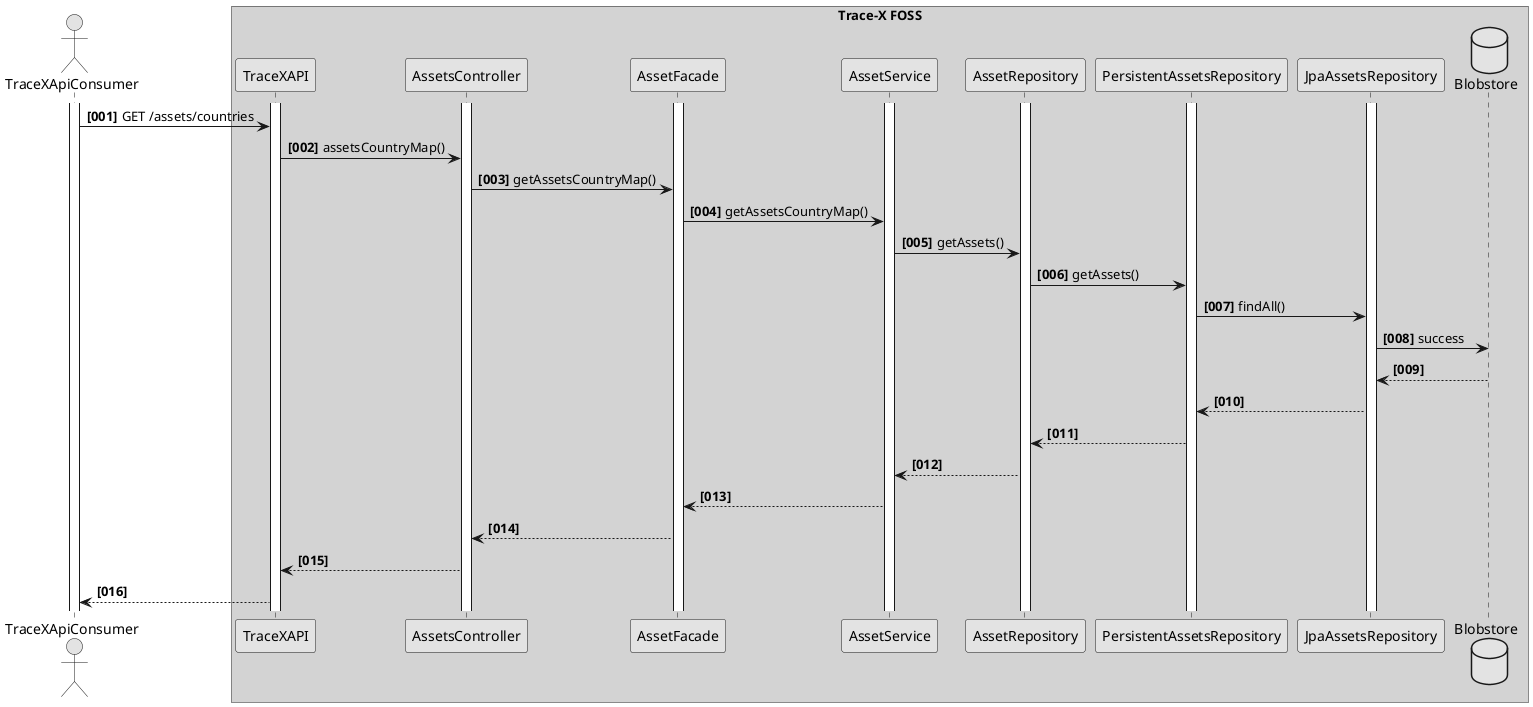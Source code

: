 @startuml
skinparam monochrome true
skinparam shadowing false
autonumber "<b>[000]"

actor TraceXApiConsumer
activate TraceXApiConsumer


box "Trace-X FOSS" #LightGrey
participant TraceXAPI
activate TraceXAPI
participant AssetsController
activate AssetsController
participant AssetFacade
activate AssetFacade
participant AssetService
activate AssetService
participant AssetRepository
activate AssetRepository
participant PersistentAssetsRepository
activate PersistentAssetsRepository
participant JpaAssetsRepository
activate JpaAssetsRepository
database Blobstore

TraceXApiConsumer -> TraceXAPI : GET /assets/countries
TraceXAPI -> AssetsController :  assetsCountryMap()
AssetsController -> AssetFacade :  getAssetsCountryMap()
AssetFacade -> AssetService: getAssetsCountryMap()
AssetService -> AssetRepository: getAssets()
AssetRepository -> PersistentAssetsRepository: getAssets()
PersistentAssetsRepository -> JpaAssetsRepository: findAll()
JpaAssetsRepository -> Blobstore : success



JpaAssetsRepository <-- Blobstore
PersistentAssetsRepository <-- JpaAssetsRepository
AssetRepository <-- PersistentAssetsRepository
AssetService <-- AssetRepository
AssetFacade <-- AssetService
AssetsController <-- AssetFacade
TraceXAPI <-- AssetsController
TraceXApiConsumer <-- TraceXAPI

@enduml
